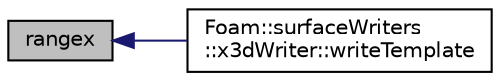 digraph "rangex"
{
  bgcolor="transparent";
  edge [fontname="Helvetica",fontsize="10",labelfontname="Helvetica",labelfontsize="10"];
  node [fontname="Helvetica",fontsize="10",shape=record];
  rankdir="LR";
  Node1 [label="rangex",height=0.2,width=0.4,color="black", fillcolor="grey75", style="filled" fontcolor="black"];
  Node1 -> Node2 [dir="back",color="midnightblue",fontsize="10",style="solid",fontname="Helvetica"];
  Node2 [label="Foam::surfaceWriters\l::x3dWriter::writeTemplate",height=0.2,width=0.4,color="black",URL="$classFoam_1_1surfaceWriters_1_1x3dWriter.html#a817eda2af780a14495d0652de348dfda"];
}
